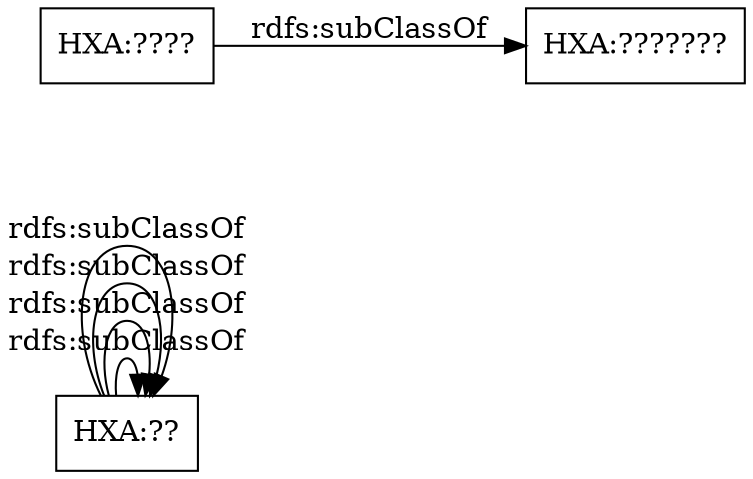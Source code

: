 digraph ar2dtool_diagram { 
rankdir=LR;
size="1000"
node [shape = rectangle, color="black"]; "HXA:??" "HXA:??" "HXA:???????" "HXA:????" "HXA:??" "HXA:??" "HXA:??" ; /*classes style*/
	"HXA:??" -> "HXA:??" [ label = "rdfs:subClassOf" ];
	"HXA:??" -> "HXA:??" [ label = "rdfs:subClassOf" ];
	"HXA:??" -> "HXA:??" [ label = "rdfs:subClassOf" ];
	"HXA:??" -> "HXA:??" [ label = "rdfs:subClassOf" ];
	"HXA:????" -> "HXA:???????" [ label = "rdfs:subClassOf" ];

}
